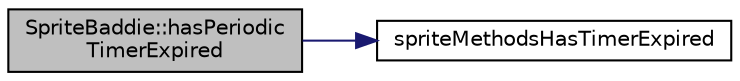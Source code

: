 digraph "SpriteBaddie::hasPeriodicTimerExpired"
{
 // LATEX_PDF_SIZE
  edge [fontname="Helvetica",fontsize="10",labelfontname="Helvetica",labelfontsize="10"];
  node [fontname="Helvetica",fontsize="10",shape=record];
  rankdir="LR";
  Node1 [label="SpriteBaddie::hasPeriodic\lTimerExpired",height=0.2,width=0.4,color="black", fillcolor="grey75", style="filled", fontcolor="black",tooltip=" "];
  Node1 -> Node2 [color="midnightblue",fontsize="10",style="solid",fontname="Helvetica"];
  Node2 [label="spriteMethodsHasTimerExpired",height=0.2,width=0.4,color="black", fillcolor="white", style="filled",URL="$_sprite_methods_8cpp.html#afe69b086977244e7b27fbc2c5635d679",tooltip=" "];
}
